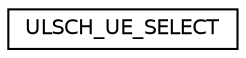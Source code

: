 digraph "Graphical Class Hierarchy"
{
 // LATEX_PDF_SIZE
  edge [fontname="Helvetica",fontsize="10",labelfontname="Helvetica",labelfontsize="10"];
  node [fontname="Helvetica",fontsize="10",shape=record];
  rankdir="LR";
  Node0 [label="ULSCH_UE_SELECT",height=0.2,width=0.4,color="black", fillcolor="white", style="filled",URL="$structULSCH__UE__SELECT.html",tooltip=" "];
}
